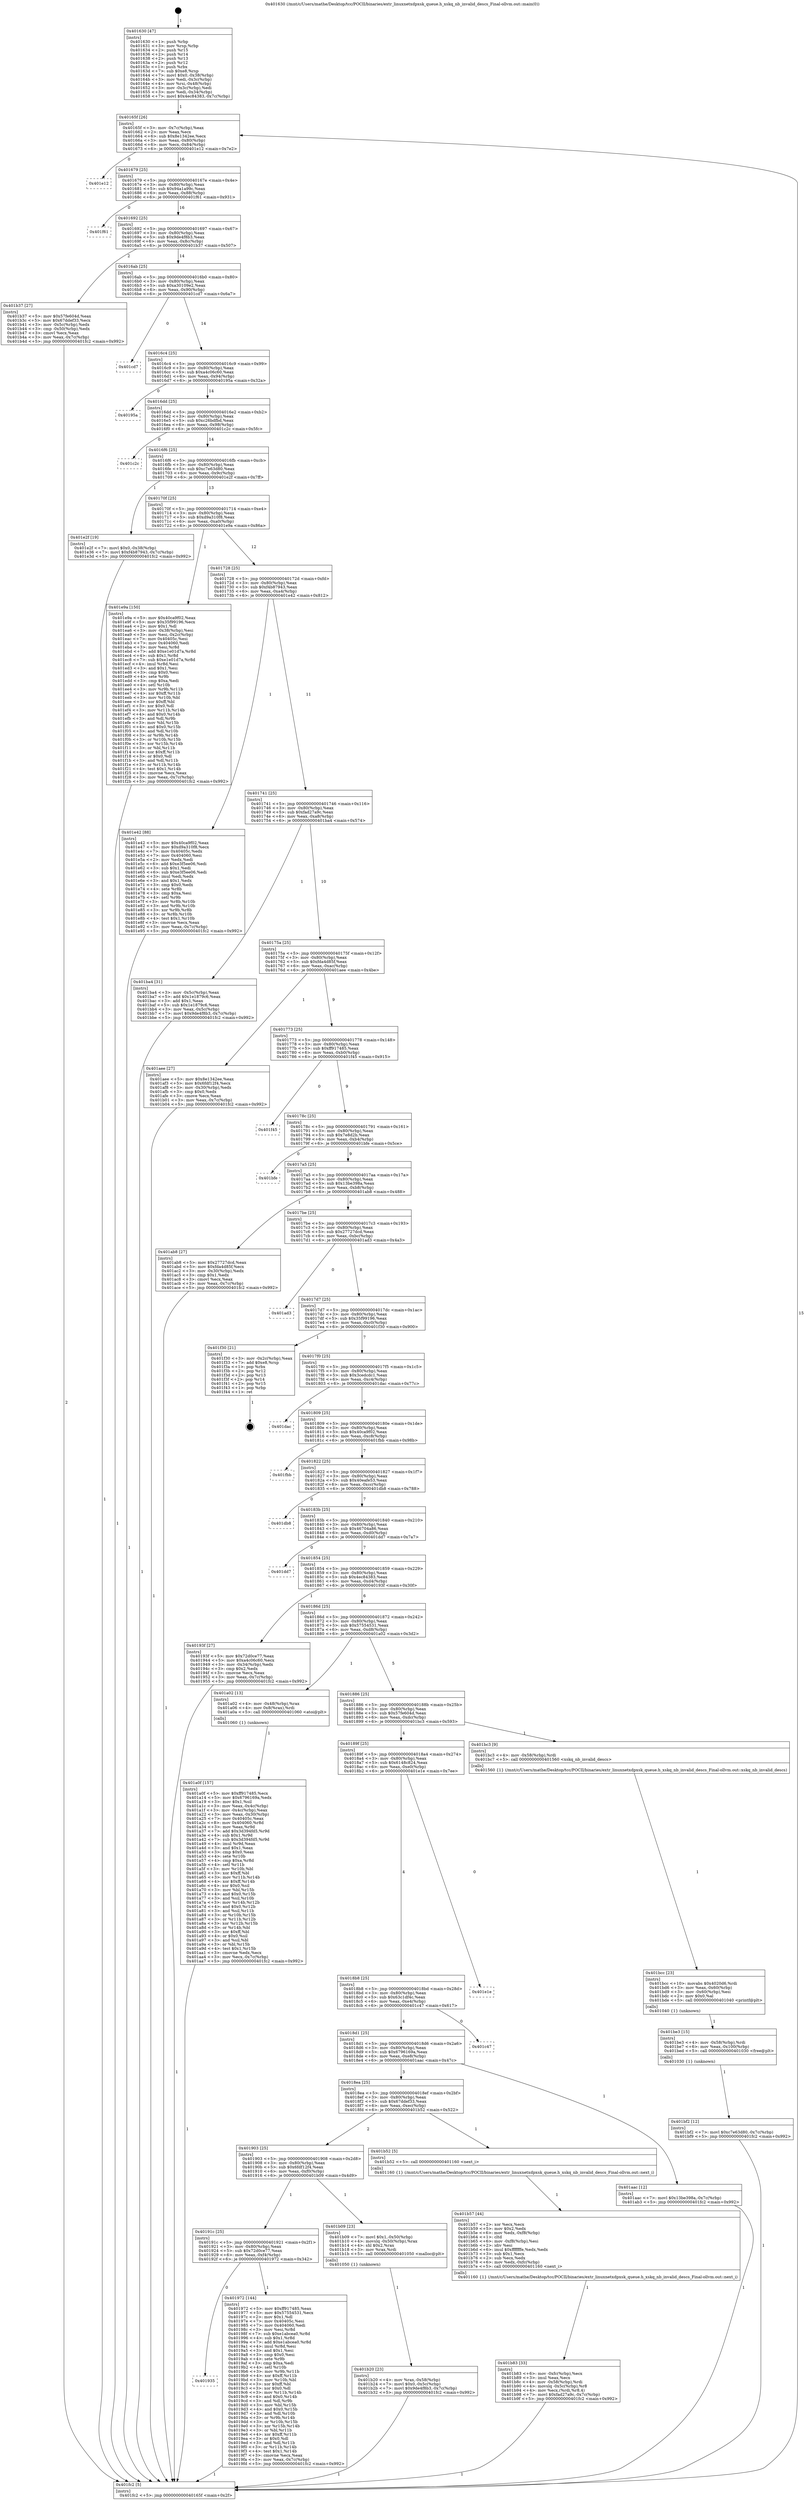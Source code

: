 digraph "0x401630" {
  label = "0x401630 (/mnt/c/Users/mathe/Desktop/tcc/POCII/binaries/extr_linuxnetxdpxsk_queue.h_xskq_nb_invalid_descs_Final-ollvm.out::main(0))"
  labelloc = "t"
  node[shape=record]

  Entry [label="",width=0.3,height=0.3,shape=circle,fillcolor=black,style=filled]
  "0x40165f" [label="{
     0x40165f [26]\l
     | [instrs]\l
     &nbsp;&nbsp;0x40165f \<+3\>: mov -0x7c(%rbp),%eax\l
     &nbsp;&nbsp;0x401662 \<+2\>: mov %eax,%ecx\l
     &nbsp;&nbsp;0x401664 \<+6\>: sub $0x8e1342ee,%ecx\l
     &nbsp;&nbsp;0x40166a \<+3\>: mov %eax,-0x80(%rbp)\l
     &nbsp;&nbsp;0x40166d \<+6\>: mov %ecx,-0x84(%rbp)\l
     &nbsp;&nbsp;0x401673 \<+6\>: je 0000000000401e12 \<main+0x7e2\>\l
  }"]
  "0x401e12" [label="{
     0x401e12\l
  }", style=dashed]
  "0x401679" [label="{
     0x401679 [25]\l
     | [instrs]\l
     &nbsp;&nbsp;0x401679 \<+5\>: jmp 000000000040167e \<main+0x4e\>\l
     &nbsp;&nbsp;0x40167e \<+3\>: mov -0x80(%rbp),%eax\l
     &nbsp;&nbsp;0x401681 \<+5\>: sub $0x94a1a99c,%eax\l
     &nbsp;&nbsp;0x401686 \<+6\>: mov %eax,-0x88(%rbp)\l
     &nbsp;&nbsp;0x40168c \<+6\>: je 0000000000401f61 \<main+0x931\>\l
  }"]
  Exit [label="",width=0.3,height=0.3,shape=circle,fillcolor=black,style=filled,peripheries=2]
  "0x401f61" [label="{
     0x401f61\l
  }", style=dashed]
  "0x401692" [label="{
     0x401692 [25]\l
     | [instrs]\l
     &nbsp;&nbsp;0x401692 \<+5\>: jmp 0000000000401697 \<main+0x67\>\l
     &nbsp;&nbsp;0x401697 \<+3\>: mov -0x80(%rbp),%eax\l
     &nbsp;&nbsp;0x40169a \<+5\>: sub $0x9de4f8b3,%eax\l
     &nbsp;&nbsp;0x40169f \<+6\>: mov %eax,-0x8c(%rbp)\l
     &nbsp;&nbsp;0x4016a5 \<+6\>: je 0000000000401b37 \<main+0x507\>\l
  }"]
  "0x401bf2" [label="{
     0x401bf2 [12]\l
     | [instrs]\l
     &nbsp;&nbsp;0x401bf2 \<+7\>: movl $0xc7e63d80,-0x7c(%rbp)\l
     &nbsp;&nbsp;0x401bf9 \<+5\>: jmp 0000000000401fc2 \<main+0x992\>\l
  }"]
  "0x401b37" [label="{
     0x401b37 [27]\l
     | [instrs]\l
     &nbsp;&nbsp;0x401b37 \<+5\>: mov $0x57fe604d,%eax\l
     &nbsp;&nbsp;0x401b3c \<+5\>: mov $0x67ddef33,%ecx\l
     &nbsp;&nbsp;0x401b41 \<+3\>: mov -0x5c(%rbp),%edx\l
     &nbsp;&nbsp;0x401b44 \<+3\>: cmp -0x50(%rbp),%edx\l
     &nbsp;&nbsp;0x401b47 \<+3\>: cmovl %ecx,%eax\l
     &nbsp;&nbsp;0x401b4a \<+3\>: mov %eax,-0x7c(%rbp)\l
     &nbsp;&nbsp;0x401b4d \<+5\>: jmp 0000000000401fc2 \<main+0x992\>\l
  }"]
  "0x4016ab" [label="{
     0x4016ab [25]\l
     | [instrs]\l
     &nbsp;&nbsp;0x4016ab \<+5\>: jmp 00000000004016b0 \<main+0x80\>\l
     &nbsp;&nbsp;0x4016b0 \<+3\>: mov -0x80(%rbp),%eax\l
     &nbsp;&nbsp;0x4016b3 \<+5\>: sub $0xa30109e2,%eax\l
     &nbsp;&nbsp;0x4016b8 \<+6\>: mov %eax,-0x90(%rbp)\l
     &nbsp;&nbsp;0x4016be \<+6\>: je 0000000000401cd7 \<main+0x6a7\>\l
  }"]
  "0x401be3" [label="{
     0x401be3 [15]\l
     | [instrs]\l
     &nbsp;&nbsp;0x401be3 \<+4\>: mov -0x58(%rbp),%rdi\l
     &nbsp;&nbsp;0x401be7 \<+6\>: mov %eax,-0x100(%rbp)\l
     &nbsp;&nbsp;0x401bed \<+5\>: call 0000000000401030 \<free@plt\>\l
     | [calls]\l
     &nbsp;&nbsp;0x401030 \{1\} (unknown)\l
  }"]
  "0x401cd7" [label="{
     0x401cd7\l
  }", style=dashed]
  "0x4016c4" [label="{
     0x4016c4 [25]\l
     | [instrs]\l
     &nbsp;&nbsp;0x4016c4 \<+5\>: jmp 00000000004016c9 \<main+0x99\>\l
     &nbsp;&nbsp;0x4016c9 \<+3\>: mov -0x80(%rbp),%eax\l
     &nbsp;&nbsp;0x4016cc \<+5\>: sub $0xa4c06c60,%eax\l
     &nbsp;&nbsp;0x4016d1 \<+6\>: mov %eax,-0x94(%rbp)\l
     &nbsp;&nbsp;0x4016d7 \<+6\>: je 000000000040195a \<main+0x32a\>\l
  }"]
  "0x401bcc" [label="{
     0x401bcc [23]\l
     | [instrs]\l
     &nbsp;&nbsp;0x401bcc \<+10\>: movabs $0x4020d6,%rdi\l
     &nbsp;&nbsp;0x401bd6 \<+3\>: mov %eax,-0x60(%rbp)\l
     &nbsp;&nbsp;0x401bd9 \<+3\>: mov -0x60(%rbp),%esi\l
     &nbsp;&nbsp;0x401bdc \<+2\>: mov $0x0,%al\l
     &nbsp;&nbsp;0x401bde \<+5\>: call 0000000000401040 \<printf@plt\>\l
     | [calls]\l
     &nbsp;&nbsp;0x401040 \{1\} (unknown)\l
  }"]
  "0x40195a" [label="{
     0x40195a\l
  }", style=dashed]
  "0x4016dd" [label="{
     0x4016dd [25]\l
     | [instrs]\l
     &nbsp;&nbsp;0x4016dd \<+5\>: jmp 00000000004016e2 \<main+0xb2\>\l
     &nbsp;&nbsp;0x4016e2 \<+3\>: mov -0x80(%rbp),%eax\l
     &nbsp;&nbsp;0x4016e5 \<+5\>: sub $0xc26bdfbd,%eax\l
     &nbsp;&nbsp;0x4016ea \<+6\>: mov %eax,-0x98(%rbp)\l
     &nbsp;&nbsp;0x4016f0 \<+6\>: je 0000000000401c2c \<main+0x5fc\>\l
  }"]
  "0x401b83" [label="{
     0x401b83 [33]\l
     | [instrs]\l
     &nbsp;&nbsp;0x401b83 \<+6\>: mov -0xfc(%rbp),%ecx\l
     &nbsp;&nbsp;0x401b89 \<+3\>: imul %eax,%ecx\l
     &nbsp;&nbsp;0x401b8c \<+4\>: mov -0x58(%rbp),%rdi\l
     &nbsp;&nbsp;0x401b90 \<+4\>: movslq -0x5c(%rbp),%r8\l
     &nbsp;&nbsp;0x401b94 \<+4\>: mov %ecx,(%rdi,%r8,4)\l
     &nbsp;&nbsp;0x401b98 \<+7\>: movl $0xfad27a9c,-0x7c(%rbp)\l
     &nbsp;&nbsp;0x401b9f \<+5\>: jmp 0000000000401fc2 \<main+0x992\>\l
  }"]
  "0x401c2c" [label="{
     0x401c2c\l
  }", style=dashed]
  "0x4016f6" [label="{
     0x4016f6 [25]\l
     | [instrs]\l
     &nbsp;&nbsp;0x4016f6 \<+5\>: jmp 00000000004016fb \<main+0xcb\>\l
     &nbsp;&nbsp;0x4016fb \<+3\>: mov -0x80(%rbp),%eax\l
     &nbsp;&nbsp;0x4016fe \<+5\>: sub $0xc7e63d80,%eax\l
     &nbsp;&nbsp;0x401703 \<+6\>: mov %eax,-0x9c(%rbp)\l
     &nbsp;&nbsp;0x401709 \<+6\>: je 0000000000401e2f \<main+0x7ff\>\l
  }"]
  "0x401b57" [label="{
     0x401b57 [44]\l
     | [instrs]\l
     &nbsp;&nbsp;0x401b57 \<+2\>: xor %ecx,%ecx\l
     &nbsp;&nbsp;0x401b59 \<+5\>: mov $0x2,%edx\l
     &nbsp;&nbsp;0x401b5e \<+6\>: mov %edx,-0xf8(%rbp)\l
     &nbsp;&nbsp;0x401b64 \<+1\>: cltd\l
     &nbsp;&nbsp;0x401b65 \<+6\>: mov -0xf8(%rbp),%esi\l
     &nbsp;&nbsp;0x401b6b \<+2\>: idiv %esi\l
     &nbsp;&nbsp;0x401b6d \<+6\>: imul $0xfffffffe,%edx,%edx\l
     &nbsp;&nbsp;0x401b73 \<+3\>: sub $0x1,%ecx\l
     &nbsp;&nbsp;0x401b76 \<+2\>: sub %ecx,%edx\l
     &nbsp;&nbsp;0x401b78 \<+6\>: mov %edx,-0xfc(%rbp)\l
     &nbsp;&nbsp;0x401b7e \<+5\>: call 0000000000401160 \<next_i\>\l
     | [calls]\l
     &nbsp;&nbsp;0x401160 \{1\} (/mnt/c/Users/mathe/Desktop/tcc/POCII/binaries/extr_linuxnetxdpxsk_queue.h_xskq_nb_invalid_descs_Final-ollvm.out::next_i)\l
  }"]
  "0x401e2f" [label="{
     0x401e2f [19]\l
     | [instrs]\l
     &nbsp;&nbsp;0x401e2f \<+7\>: movl $0x0,-0x38(%rbp)\l
     &nbsp;&nbsp;0x401e36 \<+7\>: movl $0xf4b87943,-0x7c(%rbp)\l
     &nbsp;&nbsp;0x401e3d \<+5\>: jmp 0000000000401fc2 \<main+0x992\>\l
  }"]
  "0x40170f" [label="{
     0x40170f [25]\l
     | [instrs]\l
     &nbsp;&nbsp;0x40170f \<+5\>: jmp 0000000000401714 \<main+0xe4\>\l
     &nbsp;&nbsp;0x401714 \<+3\>: mov -0x80(%rbp),%eax\l
     &nbsp;&nbsp;0x401717 \<+5\>: sub $0xd9a310f8,%eax\l
     &nbsp;&nbsp;0x40171c \<+6\>: mov %eax,-0xa0(%rbp)\l
     &nbsp;&nbsp;0x401722 \<+6\>: je 0000000000401e9a \<main+0x86a\>\l
  }"]
  "0x401b20" [label="{
     0x401b20 [23]\l
     | [instrs]\l
     &nbsp;&nbsp;0x401b20 \<+4\>: mov %rax,-0x58(%rbp)\l
     &nbsp;&nbsp;0x401b24 \<+7\>: movl $0x0,-0x5c(%rbp)\l
     &nbsp;&nbsp;0x401b2b \<+7\>: movl $0x9de4f8b3,-0x7c(%rbp)\l
     &nbsp;&nbsp;0x401b32 \<+5\>: jmp 0000000000401fc2 \<main+0x992\>\l
  }"]
  "0x401e9a" [label="{
     0x401e9a [150]\l
     | [instrs]\l
     &nbsp;&nbsp;0x401e9a \<+5\>: mov $0x40ca9f02,%eax\l
     &nbsp;&nbsp;0x401e9f \<+5\>: mov $0x35f99196,%ecx\l
     &nbsp;&nbsp;0x401ea4 \<+2\>: mov $0x1,%dl\l
     &nbsp;&nbsp;0x401ea6 \<+3\>: mov -0x38(%rbp),%esi\l
     &nbsp;&nbsp;0x401ea9 \<+3\>: mov %esi,-0x2c(%rbp)\l
     &nbsp;&nbsp;0x401eac \<+7\>: mov 0x40405c,%esi\l
     &nbsp;&nbsp;0x401eb3 \<+7\>: mov 0x404060,%edi\l
     &nbsp;&nbsp;0x401eba \<+3\>: mov %esi,%r8d\l
     &nbsp;&nbsp;0x401ebd \<+7\>: add $0xe1e01d7a,%r8d\l
     &nbsp;&nbsp;0x401ec4 \<+4\>: sub $0x1,%r8d\l
     &nbsp;&nbsp;0x401ec8 \<+7\>: sub $0xe1e01d7a,%r8d\l
     &nbsp;&nbsp;0x401ecf \<+4\>: imul %r8d,%esi\l
     &nbsp;&nbsp;0x401ed3 \<+3\>: and $0x1,%esi\l
     &nbsp;&nbsp;0x401ed6 \<+3\>: cmp $0x0,%esi\l
     &nbsp;&nbsp;0x401ed9 \<+4\>: sete %r9b\l
     &nbsp;&nbsp;0x401edd \<+3\>: cmp $0xa,%edi\l
     &nbsp;&nbsp;0x401ee0 \<+4\>: setl %r10b\l
     &nbsp;&nbsp;0x401ee4 \<+3\>: mov %r9b,%r11b\l
     &nbsp;&nbsp;0x401ee7 \<+4\>: xor $0xff,%r11b\l
     &nbsp;&nbsp;0x401eeb \<+3\>: mov %r10b,%bl\l
     &nbsp;&nbsp;0x401eee \<+3\>: xor $0xff,%bl\l
     &nbsp;&nbsp;0x401ef1 \<+3\>: xor $0x0,%dl\l
     &nbsp;&nbsp;0x401ef4 \<+3\>: mov %r11b,%r14b\l
     &nbsp;&nbsp;0x401ef7 \<+4\>: and $0x0,%r14b\l
     &nbsp;&nbsp;0x401efb \<+3\>: and %dl,%r9b\l
     &nbsp;&nbsp;0x401efe \<+3\>: mov %bl,%r15b\l
     &nbsp;&nbsp;0x401f01 \<+4\>: and $0x0,%r15b\l
     &nbsp;&nbsp;0x401f05 \<+3\>: and %dl,%r10b\l
     &nbsp;&nbsp;0x401f08 \<+3\>: or %r9b,%r14b\l
     &nbsp;&nbsp;0x401f0b \<+3\>: or %r10b,%r15b\l
     &nbsp;&nbsp;0x401f0e \<+3\>: xor %r15b,%r14b\l
     &nbsp;&nbsp;0x401f11 \<+3\>: or %bl,%r11b\l
     &nbsp;&nbsp;0x401f14 \<+4\>: xor $0xff,%r11b\l
     &nbsp;&nbsp;0x401f18 \<+3\>: or $0x0,%dl\l
     &nbsp;&nbsp;0x401f1b \<+3\>: and %dl,%r11b\l
     &nbsp;&nbsp;0x401f1e \<+3\>: or %r11b,%r14b\l
     &nbsp;&nbsp;0x401f21 \<+4\>: test $0x1,%r14b\l
     &nbsp;&nbsp;0x401f25 \<+3\>: cmovne %ecx,%eax\l
     &nbsp;&nbsp;0x401f28 \<+3\>: mov %eax,-0x7c(%rbp)\l
     &nbsp;&nbsp;0x401f2b \<+5\>: jmp 0000000000401fc2 \<main+0x992\>\l
  }"]
  "0x401728" [label="{
     0x401728 [25]\l
     | [instrs]\l
     &nbsp;&nbsp;0x401728 \<+5\>: jmp 000000000040172d \<main+0xfd\>\l
     &nbsp;&nbsp;0x40172d \<+3\>: mov -0x80(%rbp),%eax\l
     &nbsp;&nbsp;0x401730 \<+5\>: sub $0xf4b87943,%eax\l
     &nbsp;&nbsp;0x401735 \<+6\>: mov %eax,-0xa4(%rbp)\l
     &nbsp;&nbsp;0x40173b \<+6\>: je 0000000000401e42 \<main+0x812\>\l
  }"]
  "0x401a0f" [label="{
     0x401a0f [157]\l
     | [instrs]\l
     &nbsp;&nbsp;0x401a0f \<+5\>: mov $0xff917485,%ecx\l
     &nbsp;&nbsp;0x401a14 \<+5\>: mov $0x6796169a,%edx\l
     &nbsp;&nbsp;0x401a19 \<+3\>: mov $0x1,%sil\l
     &nbsp;&nbsp;0x401a1c \<+3\>: mov %eax,-0x4c(%rbp)\l
     &nbsp;&nbsp;0x401a1f \<+3\>: mov -0x4c(%rbp),%eax\l
     &nbsp;&nbsp;0x401a22 \<+3\>: mov %eax,-0x30(%rbp)\l
     &nbsp;&nbsp;0x401a25 \<+7\>: mov 0x40405c,%eax\l
     &nbsp;&nbsp;0x401a2c \<+8\>: mov 0x404060,%r8d\l
     &nbsp;&nbsp;0x401a34 \<+3\>: mov %eax,%r9d\l
     &nbsp;&nbsp;0x401a37 \<+7\>: add $0x3d394fd5,%r9d\l
     &nbsp;&nbsp;0x401a3e \<+4\>: sub $0x1,%r9d\l
     &nbsp;&nbsp;0x401a42 \<+7\>: sub $0x3d394fd5,%r9d\l
     &nbsp;&nbsp;0x401a49 \<+4\>: imul %r9d,%eax\l
     &nbsp;&nbsp;0x401a4d \<+3\>: and $0x1,%eax\l
     &nbsp;&nbsp;0x401a50 \<+3\>: cmp $0x0,%eax\l
     &nbsp;&nbsp;0x401a53 \<+4\>: sete %r10b\l
     &nbsp;&nbsp;0x401a57 \<+4\>: cmp $0xa,%r8d\l
     &nbsp;&nbsp;0x401a5b \<+4\>: setl %r11b\l
     &nbsp;&nbsp;0x401a5f \<+3\>: mov %r10b,%bl\l
     &nbsp;&nbsp;0x401a62 \<+3\>: xor $0xff,%bl\l
     &nbsp;&nbsp;0x401a65 \<+3\>: mov %r11b,%r14b\l
     &nbsp;&nbsp;0x401a68 \<+4\>: xor $0xff,%r14b\l
     &nbsp;&nbsp;0x401a6c \<+4\>: xor $0x0,%sil\l
     &nbsp;&nbsp;0x401a70 \<+3\>: mov %bl,%r15b\l
     &nbsp;&nbsp;0x401a73 \<+4\>: and $0x0,%r15b\l
     &nbsp;&nbsp;0x401a77 \<+3\>: and %sil,%r10b\l
     &nbsp;&nbsp;0x401a7a \<+3\>: mov %r14b,%r12b\l
     &nbsp;&nbsp;0x401a7d \<+4\>: and $0x0,%r12b\l
     &nbsp;&nbsp;0x401a81 \<+3\>: and %sil,%r11b\l
     &nbsp;&nbsp;0x401a84 \<+3\>: or %r10b,%r15b\l
     &nbsp;&nbsp;0x401a87 \<+3\>: or %r11b,%r12b\l
     &nbsp;&nbsp;0x401a8a \<+3\>: xor %r12b,%r15b\l
     &nbsp;&nbsp;0x401a8d \<+3\>: or %r14b,%bl\l
     &nbsp;&nbsp;0x401a90 \<+3\>: xor $0xff,%bl\l
     &nbsp;&nbsp;0x401a93 \<+4\>: or $0x0,%sil\l
     &nbsp;&nbsp;0x401a97 \<+3\>: and %sil,%bl\l
     &nbsp;&nbsp;0x401a9a \<+3\>: or %bl,%r15b\l
     &nbsp;&nbsp;0x401a9d \<+4\>: test $0x1,%r15b\l
     &nbsp;&nbsp;0x401aa1 \<+3\>: cmovne %edx,%ecx\l
     &nbsp;&nbsp;0x401aa4 \<+3\>: mov %ecx,-0x7c(%rbp)\l
     &nbsp;&nbsp;0x401aa7 \<+5\>: jmp 0000000000401fc2 \<main+0x992\>\l
  }"]
  "0x401e42" [label="{
     0x401e42 [88]\l
     | [instrs]\l
     &nbsp;&nbsp;0x401e42 \<+5\>: mov $0x40ca9f02,%eax\l
     &nbsp;&nbsp;0x401e47 \<+5\>: mov $0xd9a310f8,%ecx\l
     &nbsp;&nbsp;0x401e4c \<+7\>: mov 0x40405c,%edx\l
     &nbsp;&nbsp;0x401e53 \<+7\>: mov 0x404060,%esi\l
     &nbsp;&nbsp;0x401e5a \<+2\>: mov %edx,%edi\l
     &nbsp;&nbsp;0x401e5c \<+6\>: add $0xe3f5ee06,%edi\l
     &nbsp;&nbsp;0x401e62 \<+3\>: sub $0x1,%edi\l
     &nbsp;&nbsp;0x401e65 \<+6\>: sub $0xe3f5ee06,%edi\l
     &nbsp;&nbsp;0x401e6b \<+3\>: imul %edi,%edx\l
     &nbsp;&nbsp;0x401e6e \<+3\>: and $0x1,%edx\l
     &nbsp;&nbsp;0x401e71 \<+3\>: cmp $0x0,%edx\l
     &nbsp;&nbsp;0x401e74 \<+4\>: sete %r8b\l
     &nbsp;&nbsp;0x401e78 \<+3\>: cmp $0xa,%esi\l
     &nbsp;&nbsp;0x401e7b \<+4\>: setl %r9b\l
     &nbsp;&nbsp;0x401e7f \<+3\>: mov %r8b,%r10b\l
     &nbsp;&nbsp;0x401e82 \<+3\>: and %r9b,%r10b\l
     &nbsp;&nbsp;0x401e85 \<+3\>: xor %r9b,%r8b\l
     &nbsp;&nbsp;0x401e88 \<+3\>: or %r8b,%r10b\l
     &nbsp;&nbsp;0x401e8b \<+4\>: test $0x1,%r10b\l
     &nbsp;&nbsp;0x401e8f \<+3\>: cmovne %ecx,%eax\l
     &nbsp;&nbsp;0x401e92 \<+3\>: mov %eax,-0x7c(%rbp)\l
     &nbsp;&nbsp;0x401e95 \<+5\>: jmp 0000000000401fc2 \<main+0x992\>\l
  }"]
  "0x401741" [label="{
     0x401741 [25]\l
     | [instrs]\l
     &nbsp;&nbsp;0x401741 \<+5\>: jmp 0000000000401746 \<main+0x116\>\l
     &nbsp;&nbsp;0x401746 \<+3\>: mov -0x80(%rbp),%eax\l
     &nbsp;&nbsp;0x401749 \<+5\>: sub $0xfad27a9c,%eax\l
     &nbsp;&nbsp;0x40174e \<+6\>: mov %eax,-0xa8(%rbp)\l
     &nbsp;&nbsp;0x401754 \<+6\>: je 0000000000401ba4 \<main+0x574\>\l
  }"]
  "0x401935" [label="{
     0x401935\l
  }", style=dashed]
  "0x401ba4" [label="{
     0x401ba4 [31]\l
     | [instrs]\l
     &nbsp;&nbsp;0x401ba4 \<+3\>: mov -0x5c(%rbp),%eax\l
     &nbsp;&nbsp;0x401ba7 \<+5\>: add $0x1e1879c6,%eax\l
     &nbsp;&nbsp;0x401bac \<+3\>: add $0x1,%eax\l
     &nbsp;&nbsp;0x401baf \<+5\>: sub $0x1e1879c6,%eax\l
     &nbsp;&nbsp;0x401bb4 \<+3\>: mov %eax,-0x5c(%rbp)\l
     &nbsp;&nbsp;0x401bb7 \<+7\>: movl $0x9de4f8b3,-0x7c(%rbp)\l
     &nbsp;&nbsp;0x401bbe \<+5\>: jmp 0000000000401fc2 \<main+0x992\>\l
  }"]
  "0x40175a" [label="{
     0x40175a [25]\l
     | [instrs]\l
     &nbsp;&nbsp;0x40175a \<+5\>: jmp 000000000040175f \<main+0x12f\>\l
     &nbsp;&nbsp;0x40175f \<+3\>: mov -0x80(%rbp),%eax\l
     &nbsp;&nbsp;0x401762 \<+5\>: sub $0xfda4d85f,%eax\l
     &nbsp;&nbsp;0x401767 \<+6\>: mov %eax,-0xac(%rbp)\l
     &nbsp;&nbsp;0x40176d \<+6\>: je 0000000000401aee \<main+0x4be\>\l
  }"]
  "0x401972" [label="{
     0x401972 [144]\l
     | [instrs]\l
     &nbsp;&nbsp;0x401972 \<+5\>: mov $0xff917485,%eax\l
     &nbsp;&nbsp;0x401977 \<+5\>: mov $0x57554531,%ecx\l
     &nbsp;&nbsp;0x40197c \<+2\>: mov $0x1,%dl\l
     &nbsp;&nbsp;0x40197e \<+7\>: mov 0x40405c,%esi\l
     &nbsp;&nbsp;0x401985 \<+7\>: mov 0x404060,%edi\l
     &nbsp;&nbsp;0x40198c \<+3\>: mov %esi,%r8d\l
     &nbsp;&nbsp;0x40198f \<+7\>: sub $0xe1abcea0,%r8d\l
     &nbsp;&nbsp;0x401996 \<+4\>: sub $0x1,%r8d\l
     &nbsp;&nbsp;0x40199a \<+7\>: add $0xe1abcea0,%r8d\l
     &nbsp;&nbsp;0x4019a1 \<+4\>: imul %r8d,%esi\l
     &nbsp;&nbsp;0x4019a5 \<+3\>: and $0x1,%esi\l
     &nbsp;&nbsp;0x4019a8 \<+3\>: cmp $0x0,%esi\l
     &nbsp;&nbsp;0x4019ab \<+4\>: sete %r9b\l
     &nbsp;&nbsp;0x4019af \<+3\>: cmp $0xa,%edi\l
     &nbsp;&nbsp;0x4019b2 \<+4\>: setl %r10b\l
     &nbsp;&nbsp;0x4019b6 \<+3\>: mov %r9b,%r11b\l
     &nbsp;&nbsp;0x4019b9 \<+4\>: xor $0xff,%r11b\l
     &nbsp;&nbsp;0x4019bd \<+3\>: mov %r10b,%bl\l
     &nbsp;&nbsp;0x4019c0 \<+3\>: xor $0xff,%bl\l
     &nbsp;&nbsp;0x4019c3 \<+3\>: xor $0x0,%dl\l
     &nbsp;&nbsp;0x4019c6 \<+3\>: mov %r11b,%r14b\l
     &nbsp;&nbsp;0x4019c9 \<+4\>: and $0x0,%r14b\l
     &nbsp;&nbsp;0x4019cd \<+3\>: and %dl,%r9b\l
     &nbsp;&nbsp;0x4019d0 \<+3\>: mov %bl,%r15b\l
     &nbsp;&nbsp;0x4019d3 \<+4\>: and $0x0,%r15b\l
     &nbsp;&nbsp;0x4019d7 \<+3\>: and %dl,%r10b\l
     &nbsp;&nbsp;0x4019da \<+3\>: or %r9b,%r14b\l
     &nbsp;&nbsp;0x4019dd \<+3\>: or %r10b,%r15b\l
     &nbsp;&nbsp;0x4019e0 \<+3\>: xor %r15b,%r14b\l
     &nbsp;&nbsp;0x4019e3 \<+3\>: or %bl,%r11b\l
     &nbsp;&nbsp;0x4019e6 \<+4\>: xor $0xff,%r11b\l
     &nbsp;&nbsp;0x4019ea \<+3\>: or $0x0,%dl\l
     &nbsp;&nbsp;0x4019ed \<+3\>: and %dl,%r11b\l
     &nbsp;&nbsp;0x4019f0 \<+3\>: or %r11b,%r14b\l
     &nbsp;&nbsp;0x4019f3 \<+4\>: test $0x1,%r14b\l
     &nbsp;&nbsp;0x4019f7 \<+3\>: cmovne %ecx,%eax\l
     &nbsp;&nbsp;0x4019fa \<+3\>: mov %eax,-0x7c(%rbp)\l
     &nbsp;&nbsp;0x4019fd \<+5\>: jmp 0000000000401fc2 \<main+0x992\>\l
  }"]
  "0x401aee" [label="{
     0x401aee [27]\l
     | [instrs]\l
     &nbsp;&nbsp;0x401aee \<+5\>: mov $0x8e1342ee,%eax\l
     &nbsp;&nbsp;0x401af3 \<+5\>: mov $0x6fdf12f4,%ecx\l
     &nbsp;&nbsp;0x401af8 \<+3\>: mov -0x30(%rbp),%edx\l
     &nbsp;&nbsp;0x401afb \<+3\>: cmp $0x0,%edx\l
     &nbsp;&nbsp;0x401afe \<+3\>: cmove %ecx,%eax\l
     &nbsp;&nbsp;0x401b01 \<+3\>: mov %eax,-0x7c(%rbp)\l
     &nbsp;&nbsp;0x401b04 \<+5\>: jmp 0000000000401fc2 \<main+0x992\>\l
  }"]
  "0x401773" [label="{
     0x401773 [25]\l
     | [instrs]\l
     &nbsp;&nbsp;0x401773 \<+5\>: jmp 0000000000401778 \<main+0x148\>\l
     &nbsp;&nbsp;0x401778 \<+3\>: mov -0x80(%rbp),%eax\l
     &nbsp;&nbsp;0x40177b \<+5\>: sub $0xff917485,%eax\l
     &nbsp;&nbsp;0x401780 \<+6\>: mov %eax,-0xb0(%rbp)\l
     &nbsp;&nbsp;0x401786 \<+6\>: je 0000000000401f45 \<main+0x915\>\l
  }"]
  "0x40191c" [label="{
     0x40191c [25]\l
     | [instrs]\l
     &nbsp;&nbsp;0x40191c \<+5\>: jmp 0000000000401921 \<main+0x2f1\>\l
     &nbsp;&nbsp;0x401921 \<+3\>: mov -0x80(%rbp),%eax\l
     &nbsp;&nbsp;0x401924 \<+5\>: sub $0x72d0ce77,%eax\l
     &nbsp;&nbsp;0x401929 \<+6\>: mov %eax,-0xf4(%rbp)\l
     &nbsp;&nbsp;0x40192f \<+6\>: je 0000000000401972 \<main+0x342\>\l
  }"]
  "0x401f45" [label="{
     0x401f45\l
  }", style=dashed]
  "0x40178c" [label="{
     0x40178c [25]\l
     | [instrs]\l
     &nbsp;&nbsp;0x40178c \<+5\>: jmp 0000000000401791 \<main+0x161\>\l
     &nbsp;&nbsp;0x401791 \<+3\>: mov -0x80(%rbp),%eax\l
     &nbsp;&nbsp;0x401794 \<+5\>: sub $0x7e8d2b,%eax\l
     &nbsp;&nbsp;0x401799 \<+6\>: mov %eax,-0xb4(%rbp)\l
     &nbsp;&nbsp;0x40179f \<+6\>: je 0000000000401bfe \<main+0x5ce\>\l
  }"]
  "0x401b09" [label="{
     0x401b09 [23]\l
     | [instrs]\l
     &nbsp;&nbsp;0x401b09 \<+7\>: movl $0x1,-0x50(%rbp)\l
     &nbsp;&nbsp;0x401b10 \<+4\>: movslq -0x50(%rbp),%rax\l
     &nbsp;&nbsp;0x401b14 \<+4\>: shl $0x2,%rax\l
     &nbsp;&nbsp;0x401b18 \<+3\>: mov %rax,%rdi\l
     &nbsp;&nbsp;0x401b1b \<+5\>: call 0000000000401050 \<malloc@plt\>\l
     | [calls]\l
     &nbsp;&nbsp;0x401050 \{1\} (unknown)\l
  }"]
  "0x401bfe" [label="{
     0x401bfe\l
  }", style=dashed]
  "0x4017a5" [label="{
     0x4017a5 [25]\l
     | [instrs]\l
     &nbsp;&nbsp;0x4017a5 \<+5\>: jmp 00000000004017aa \<main+0x17a\>\l
     &nbsp;&nbsp;0x4017aa \<+3\>: mov -0x80(%rbp),%eax\l
     &nbsp;&nbsp;0x4017ad \<+5\>: sub $0x13be398a,%eax\l
     &nbsp;&nbsp;0x4017b2 \<+6\>: mov %eax,-0xb8(%rbp)\l
     &nbsp;&nbsp;0x4017b8 \<+6\>: je 0000000000401ab8 \<main+0x488\>\l
  }"]
  "0x401903" [label="{
     0x401903 [25]\l
     | [instrs]\l
     &nbsp;&nbsp;0x401903 \<+5\>: jmp 0000000000401908 \<main+0x2d8\>\l
     &nbsp;&nbsp;0x401908 \<+3\>: mov -0x80(%rbp),%eax\l
     &nbsp;&nbsp;0x40190b \<+5\>: sub $0x6fdf12f4,%eax\l
     &nbsp;&nbsp;0x401910 \<+6\>: mov %eax,-0xf0(%rbp)\l
     &nbsp;&nbsp;0x401916 \<+6\>: je 0000000000401b09 \<main+0x4d9\>\l
  }"]
  "0x401ab8" [label="{
     0x401ab8 [27]\l
     | [instrs]\l
     &nbsp;&nbsp;0x401ab8 \<+5\>: mov $0x27727dcd,%eax\l
     &nbsp;&nbsp;0x401abd \<+5\>: mov $0xfda4d85f,%ecx\l
     &nbsp;&nbsp;0x401ac2 \<+3\>: mov -0x30(%rbp),%edx\l
     &nbsp;&nbsp;0x401ac5 \<+3\>: cmp $0x1,%edx\l
     &nbsp;&nbsp;0x401ac8 \<+3\>: cmovl %ecx,%eax\l
     &nbsp;&nbsp;0x401acb \<+3\>: mov %eax,-0x7c(%rbp)\l
     &nbsp;&nbsp;0x401ace \<+5\>: jmp 0000000000401fc2 \<main+0x992\>\l
  }"]
  "0x4017be" [label="{
     0x4017be [25]\l
     | [instrs]\l
     &nbsp;&nbsp;0x4017be \<+5\>: jmp 00000000004017c3 \<main+0x193\>\l
     &nbsp;&nbsp;0x4017c3 \<+3\>: mov -0x80(%rbp),%eax\l
     &nbsp;&nbsp;0x4017c6 \<+5\>: sub $0x27727dcd,%eax\l
     &nbsp;&nbsp;0x4017cb \<+6\>: mov %eax,-0xbc(%rbp)\l
     &nbsp;&nbsp;0x4017d1 \<+6\>: je 0000000000401ad3 \<main+0x4a3\>\l
  }"]
  "0x401b52" [label="{
     0x401b52 [5]\l
     | [instrs]\l
     &nbsp;&nbsp;0x401b52 \<+5\>: call 0000000000401160 \<next_i\>\l
     | [calls]\l
     &nbsp;&nbsp;0x401160 \{1\} (/mnt/c/Users/mathe/Desktop/tcc/POCII/binaries/extr_linuxnetxdpxsk_queue.h_xskq_nb_invalid_descs_Final-ollvm.out::next_i)\l
  }"]
  "0x401ad3" [label="{
     0x401ad3\l
  }", style=dashed]
  "0x4017d7" [label="{
     0x4017d7 [25]\l
     | [instrs]\l
     &nbsp;&nbsp;0x4017d7 \<+5\>: jmp 00000000004017dc \<main+0x1ac\>\l
     &nbsp;&nbsp;0x4017dc \<+3\>: mov -0x80(%rbp),%eax\l
     &nbsp;&nbsp;0x4017df \<+5\>: sub $0x35f99196,%eax\l
     &nbsp;&nbsp;0x4017e4 \<+6\>: mov %eax,-0xc0(%rbp)\l
     &nbsp;&nbsp;0x4017ea \<+6\>: je 0000000000401f30 \<main+0x900\>\l
  }"]
  "0x4018ea" [label="{
     0x4018ea [25]\l
     | [instrs]\l
     &nbsp;&nbsp;0x4018ea \<+5\>: jmp 00000000004018ef \<main+0x2bf\>\l
     &nbsp;&nbsp;0x4018ef \<+3\>: mov -0x80(%rbp),%eax\l
     &nbsp;&nbsp;0x4018f2 \<+5\>: sub $0x67ddef33,%eax\l
     &nbsp;&nbsp;0x4018f7 \<+6\>: mov %eax,-0xec(%rbp)\l
     &nbsp;&nbsp;0x4018fd \<+6\>: je 0000000000401b52 \<main+0x522\>\l
  }"]
  "0x401f30" [label="{
     0x401f30 [21]\l
     | [instrs]\l
     &nbsp;&nbsp;0x401f30 \<+3\>: mov -0x2c(%rbp),%eax\l
     &nbsp;&nbsp;0x401f33 \<+7\>: add $0xe8,%rsp\l
     &nbsp;&nbsp;0x401f3a \<+1\>: pop %rbx\l
     &nbsp;&nbsp;0x401f3b \<+2\>: pop %r12\l
     &nbsp;&nbsp;0x401f3d \<+2\>: pop %r13\l
     &nbsp;&nbsp;0x401f3f \<+2\>: pop %r14\l
     &nbsp;&nbsp;0x401f41 \<+2\>: pop %r15\l
     &nbsp;&nbsp;0x401f43 \<+1\>: pop %rbp\l
     &nbsp;&nbsp;0x401f44 \<+1\>: ret\l
  }"]
  "0x4017f0" [label="{
     0x4017f0 [25]\l
     | [instrs]\l
     &nbsp;&nbsp;0x4017f0 \<+5\>: jmp 00000000004017f5 \<main+0x1c5\>\l
     &nbsp;&nbsp;0x4017f5 \<+3\>: mov -0x80(%rbp),%eax\l
     &nbsp;&nbsp;0x4017f8 \<+5\>: sub $0x3cedcdc1,%eax\l
     &nbsp;&nbsp;0x4017fd \<+6\>: mov %eax,-0xc4(%rbp)\l
     &nbsp;&nbsp;0x401803 \<+6\>: je 0000000000401dac \<main+0x77c\>\l
  }"]
  "0x401aac" [label="{
     0x401aac [12]\l
     | [instrs]\l
     &nbsp;&nbsp;0x401aac \<+7\>: movl $0x13be398a,-0x7c(%rbp)\l
     &nbsp;&nbsp;0x401ab3 \<+5\>: jmp 0000000000401fc2 \<main+0x992\>\l
  }"]
  "0x401dac" [label="{
     0x401dac\l
  }", style=dashed]
  "0x401809" [label="{
     0x401809 [25]\l
     | [instrs]\l
     &nbsp;&nbsp;0x401809 \<+5\>: jmp 000000000040180e \<main+0x1de\>\l
     &nbsp;&nbsp;0x40180e \<+3\>: mov -0x80(%rbp),%eax\l
     &nbsp;&nbsp;0x401811 \<+5\>: sub $0x40ca9f02,%eax\l
     &nbsp;&nbsp;0x401816 \<+6\>: mov %eax,-0xc8(%rbp)\l
     &nbsp;&nbsp;0x40181c \<+6\>: je 0000000000401fbb \<main+0x98b\>\l
  }"]
  "0x4018d1" [label="{
     0x4018d1 [25]\l
     | [instrs]\l
     &nbsp;&nbsp;0x4018d1 \<+5\>: jmp 00000000004018d6 \<main+0x2a6\>\l
     &nbsp;&nbsp;0x4018d6 \<+3\>: mov -0x80(%rbp),%eax\l
     &nbsp;&nbsp;0x4018d9 \<+5\>: sub $0x6796169a,%eax\l
     &nbsp;&nbsp;0x4018de \<+6\>: mov %eax,-0xe8(%rbp)\l
     &nbsp;&nbsp;0x4018e4 \<+6\>: je 0000000000401aac \<main+0x47c\>\l
  }"]
  "0x401fbb" [label="{
     0x401fbb\l
  }", style=dashed]
  "0x401822" [label="{
     0x401822 [25]\l
     | [instrs]\l
     &nbsp;&nbsp;0x401822 \<+5\>: jmp 0000000000401827 \<main+0x1f7\>\l
     &nbsp;&nbsp;0x401827 \<+3\>: mov -0x80(%rbp),%eax\l
     &nbsp;&nbsp;0x40182a \<+5\>: sub $0x40eafe53,%eax\l
     &nbsp;&nbsp;0x40182f \<+6\>: mov %eax,-0xcc(%rbp)\l
     &nbsp;&nbsp;0x401835 \<+6\>: je 0000000000401db8 \<main+0x788\>\l
  }"]
  "0x401c47" [label="{
     0x401c47\l
  }", style=dashed]
  "0x401db8" [label="{
     0x401db8\l
  }", style=dashed]
  "0x40183b" [label="{
     0x40183b [25]\l
     | [instrs]\l
     &nbsp;&nbsp;0x40183b \<+5\>: jmp 0000000000401840 \<main+0x210\>\l
     &nbsp;&nbsp;0x401840 \<+3\>: mov -0x80(%rbp),%eax\l
     &nbsp;&nbsp;0x401843 \<+5\>: sub $0x46704a86,%eax\l
     &nbsp;&nbsp;0x401848 \<+6\>: mov %eax,-0xd0(%rbp)\l
     &nbsp;&nbsp;0x40184e \<+6\>: je 0000000000401dd7 \<main+0x7a7\>\l
  }"]
  "0x4018b8" [label="{
     0x4018b8 [25]\l
     | [instrs]\l
     &nbsp;&nbsp;0x4018b8 \<+5\>: jmp 00000000004018bd \<main+0x28d\>\l
     &nbsp;&nbsp;0x4018bd \<+3\>: mov -0x80(%rbp),%eax\l
     &nbsp;&nbsp;0x4018c0 \<+5\>: sub $0x63c1df4c,%eax\l
     &nbsp;&nbsp;0x4018c5 \<+6\>: mov %eax,-0xe4(%rbp)\l
     &nbsp;&nbsp;0x4018cb \<+6\>: je 0000000000401c47 \<main+0x617\>\l
  }"]
  "0x401dd7" [label="{
     0x401dd7\l
  }", style=dashed]
  "0x401854" [label="{
     0x401854 [25]\l
     | [instrs]\l
     &nbsp;&nbsp;0x401854 \<+5\>: jmp 0000000000401859 \<main+0x229\>\l
     &nbsp;&nbsp;0x401859 \<+3\>: mov -0x80(%rbp),%eax\l
     &nbsp;&nbsp;0x40185c \<+5\>: sub $0x4ec84383,%eax\l
     &nbsp;&nbsp;0x401861 \<+6\>: mov %eax,-0xd4(%rbp)\l
     &nbsp;&nbsp;0x401867 \<+6\>: je 000000000040193f \<main+0x30f\>\l
  }"]
  "0x401e1e" [label="{
     0x401e1e\l
  }", style=dashed]
  "0x40193f" [label="{
     0x40193f [27]\l
     | [instrs]\l
     &nbsp;&nbsp;0x40193f \<+5\>: mov $0x72d0ce77,%eax\l
     &nbsp;&nbsp;0x401944 \<+5\>: mov $0xa4c06c60,%ecx\l
     &nbsp;&nbsp;0x401949 \<+3\>: mov -0x34(%rbp),%edx\l
     &nbsp;&nbsp;0x40194c \<+3\>: cmp $0x2,%edx\l
     &nbsp;&nbsp;0x40194f \<+3\>: cmovne %ecx,%eax\l
     &nbsp;&nbsp;0x401952 \<+3\>: mov %eax,-0x7c(%rbp)\l
     &nbsp;&nbsp;0x401955 \<+5\>: jmp 0000000000401fc2 \<main+0x992\>\l
  }"]
  "0x40186d" [label="{
     0x40186d [25]\l
     | [instrs]\l
     &nbsp;&nbsp;0x40186d \<+5\>: jmp 0000000000401872 \<main+0x242\>\l
     &nbsp;&nbsp;0x401872 \<+3\>: mov -0x80(%rbp),%eax\l
     &nbsp;&nbsp;0x401875 \<+5\>: sub $0x57554531,%eax\l
     &nbsp;&nbsp;0x40187a \<+6\>: mov %eax,-0xd8(%rbp)\l
     &nbsp;&nbsp;0x401880 \<+6\>: je 0000000000401a02 \<main+0x3d2\>\l
  }"]
  "0x401fc2" [label="{
     0x401fc2 [5]\l
     | [instrs]\l
     &nbsp;&nbsp;0x401fc2 \<+5\>: jmp 000000000040165f \<main+0x2f\>\l
  }"]
  "0x401630" [label="{
     0x401630 [47]\l
     | [instrs]\l
     &nbsp;&nbsp;0x401630 \<+1\>: push %rbp\l
     &nbsp;&nbsp;0x401631 \<+3\>: mov %rsp,%rbp\l
     &nbsp;&nbsp;0x401634 \<+2\>: push %r15\l
     &nbsp;&nbsp;0x401636 \<+2\>: push %r14\l
     &nbsp;&nbsp;0x401638 \<+2\>: push %r13\l
     &nbsp;&nbsp;0x40163a \<+2\>: push %r12\l
     &nbsp;&nbsp;0x40163c \<+1\>: push %rbx\l
     &nbsp;&nbsp;0x40163d \<+7\>: sub $0xe8,%rsp\l
     &nbsp;&nbsp;0x401644 \<+7\>: movl $0x0,-0x38(%rbp)\l
     &nbsp;&nbsp;0x40164b \<+3\>: mov %edi,-0x3c(%rbp)\l
     &nbsp;&nbsp;0x40164e \<+4\>: mov %rsi,-0x48(%rbp)\l
     &nbsp;&nbsp;0x401652 \<+3\>: mov -0x3c(%rbp),%edi\l
     &nbsp;&nbsp;0x401655 \<+3\>: mov %edi,-0x34(%rbp)\l
     &nbsp;&nbsp;0x401658 \<+7\>: movl $0x4ec84383,-0x7c(%rbp)\l
  }"]
  "0x40189f" [label="{
     0x40189f [25]\l
     | [instrs]\l
     &nbsp;&nbsp;0x40189f \<+5\>: jmp 00000000004018a4 \<main+0x274\>\l
     &nbsp;&nbsp;0x4018a4 \<+3\>: mov -0x80(%rbp),%eax\l
     &nbsp;&nbsp;0x4018a7 \<+5\>: sub $0x6148c824,%eax\l
     &nbsp;&nbsp;0x4018ac \<+6\>: mov %eax,-0xe0(%rbp)\l
     &nbsp;&nbsp;0x4018b2 \<+6\>: je 0000000000401e1e \<main+0x7ee\>\l
  }"]
  "0x401a02" [label="{
     0x401a02 [13]\l
     | [instrs]\l
     &nbsp;&nbsp;0x401a02 \<+4\>: mov -0x48(%rbp),%rax\l
     &nbsp;&nbsp;0x401a06 \<+4\>: mov 0x8(%rax),%rdi\l
     &nbsp;&nbsp;0x401a0a \<+5\>: call 0000000000401060 \<atoi@plt\>\l
     | [calls]\l
     &nbsp;&nbsp;0x401060 \{1\} (unknown)\l
  }"]
  "0x401886" [label="{
     0x401886 [25]\l
     | [instrs]\l
     &nbsp;&nbsp;0x401886 \<+5\>: jmp 000000000040188b \<main+0x25b\>\l
     &nbsp;&nbsp;0x40188b \<+3\>: mov -0x80(%rbp),%eax\l
     &nbsp;&nbsp;0x40188e \<+5\>: sub $0x57fe604d,%eax\l
     &nbsp;&nbsp;0x401893 \<+6\>: mov %eax,-0xdc(%rbp)\l
     &nbsp;&nbsp;0x401899 \<+6\>: je 0000000000401bc3 \<main+0x593\>\l
  }"]
  "0x401bc3" [label="{
     0x401bc3 [9]\l
     | [instrs]\l
     &nbsp;&nbsp;0x401bc3 \<+4\>: mov -0x58(%rbp),%rdi\l
     &nbsp;&nbsp;0x401bc7 \<+5\>: call 0000000000401560 \<xskq_nb_invalid_descs\>\l
     | [calls]\l
     &nbsp;&nbsp;0x401560 \{1\} (/mnt/c/Users/mathe/Desktop/tcc/POCII/binaries/extr_linuxnetxdpxsk_queue.h_xskq_nb_invalid_descs_Final-ollvm.out::xskq_nb_invalid_descs)\l
  }"]
  Entry -> "0x401630" [label=" 1"]
  "0x40165f" -> "0x401e12" [label=" 0"]
  "0x40165f" -> "0x401679" [label=" 16"]
  "0x401f30" -> Exit [label=" 1"]
  "0x401679" -> "0x401f61" [label=" 0"]
  "0x401679" -> "0x401692" [label=" 16"]
  "0x401e9a" -> "0x401fc2" [label=" 1"]
  "0x401692" -> "0x401b37" [label=" 2"]
  "0x401692" -> "0x4016ab" [label=" 14"]
  "0x401e42" -> "0x401fc2" [label=" 1"]
  "0x4016ab" -> "0x401cd7" [label=" 0"]
  "0x4016ab" -> "0x4016c4" [label=" 14"]
  "0x401e2f" -> "0x401fc2" [label=" 1"]
  "0x4016c4" -> "0x40195a" [label=" 0"]
  "0x4016c4" -> "0x4016dd" [label=" 14"]
  "0x401bf2" -> "0x401fc2" [label=" 1"]
  "0x4016dd" -> "0x401c2c" [label=" 0"]
  "0x4016dd" -> "0x4016f6" [label=" 14"]
  "0x401be3" -> "0x401bf2" [label=" 1"]
  "0x4016f6" -> "0x401e2f" [label=" 1"]
  "0x4016f6" -> "0x40170f" [label=" 13"]
  "0x401bcc" -> "0x401be3" [label=" 1"]
  "0x40170f" -> "0x401e9a" [label=" 1"]
  "0x40170f" -> "0x401728" [label=" 12"]
  "0x401bc3" -> "0x401bcc" [label=" 1"]
  "0x401728" -> "0x401e42" [label=" 1"]
  "0x401728" -> "0x401741" [label=" 11"]
  "0x401ba4" -> "0x401fc2" [label=" 1"]
  "0x401741" -> "0x401ba4" [label=" 1"]
  "0x401741" -> "0x40175a" [label=" 10"]
  "0x401b83" -> "0x401fc2" [label=" 1"]
  "0x40175a" -> "0x401aee" [label=" 1"]
  "0x40175a" -> "0x401773" [label=" 9"]
  "0x401b57" -> "0x401b83" [label=" 1"]
  "0x401773" -> "0x401f45" [label=" 0"]
  "0x401773" -> "0x40178c" [label=" 9"]
  "0x401b37" -> "0x401fc2" [label=" 2"]
  "0x40178c" -> "0x401bfe" [label=" 0"]
  "0x40178c" -> "0x4017a5" [label=" 9"]
  "0x401b20" -> "0x401fc2" [label=" 1"]
  "0x4017a5" -> "0x401ab8" [label=" 1"]
  "0x4017a5" -> "0x4017be" [label=" 8"]
  "0x401aee" -> "0x401fc2" [label=" 1"]
  "0x4017be" -> "0x401ad3" [label=" 0"]
  "0x4017be" -> "0x4017d7" [label=" 8"]
  "0x401ab8" -> "0x401fc2" [label=" 1"]
  "0x4017d7" -> "0x401f30" [label=" 1"]
  "0x4017d7" -> "0x4017f0" [label=" 7"]
  "0x401a0f" -> "0x401fc2" [label=" 1"]
  "0x4017f0" -> "0x401dac" [label=" 0"]
  "0x4017f0" -> "0x401809" [label=" 7"]
  "0x401a02" -> "0x401a0f" [label=" 1"]
  "0x401809" -> "0x401fbb" [label=" 0"]
  "0x401809" -> "0x401822" [label=" 7"]
  "0x40191c" -> "0x401935" [label=" 0"]
  "0x401822" -> "0x401db8" [label=" 0"]
  "0x401822" -> "0x40183b" [label=" 7"]
  "0x40191c" -> "0x401972" [label=" 1"]
  "0x40183b" -> "0x401dd7" [label=" 0"]
  "0x40183b" -> "0x401854" [label=" 7"]
  "0x401903" -> "0x40191c" [label=" 1"]
  "0x401854" -> "0x40193f" [label=" 1"]
  "0x401854" -> "0x40186d" [label=" 6"]
  "0x40193f" -> "0x401fc2" [label=" 1"]
  "0x401630" -> "0x40165f" [label=" 1"]
  "0x401fc2" -> "0x40165f" [label=" 15"]
  "0x401903" -> "0x401b09" [label=" 1"]
  "0x40186d" -> "0x401a02" [label=" 1"]
  "0x40186d" -> "0x401886" [label=" 5"]
  "0x4018ea" -> "0x401903" [label=" 2"]
  "0x401886" -> "0x401bc3" [label=" 1"]
  "0x401886" -> "0x40189f" [label=" 4"]
  "0x401b09" -> "0x401b20" [label=" 1"]
  "0x40189f" -> "0x401e1e" [label=" 0"]
  "0x40189f" -> "0x4018b8" [label=" 4"]
  "0x401b52" -> "0x401b57" [label=" 1"]
  "0x4018b8" -> "0x401c47" [label=" 0"]
  "0x4018b8" -> "0x4018d1" [label=" 4"]
  "0x401972" -> "0x401fc2" [label=" 1"]
  "0x4018d1" -> "0x401aac" [label=" 1"]
  "0x4018d1" -> "0x4018ea" [label=" 3"]
  "0x401aac" -> "0x401fc2" [label=" 1"]
  "0x4018ea" -> "0x401b52" [label=" 1"]
}
